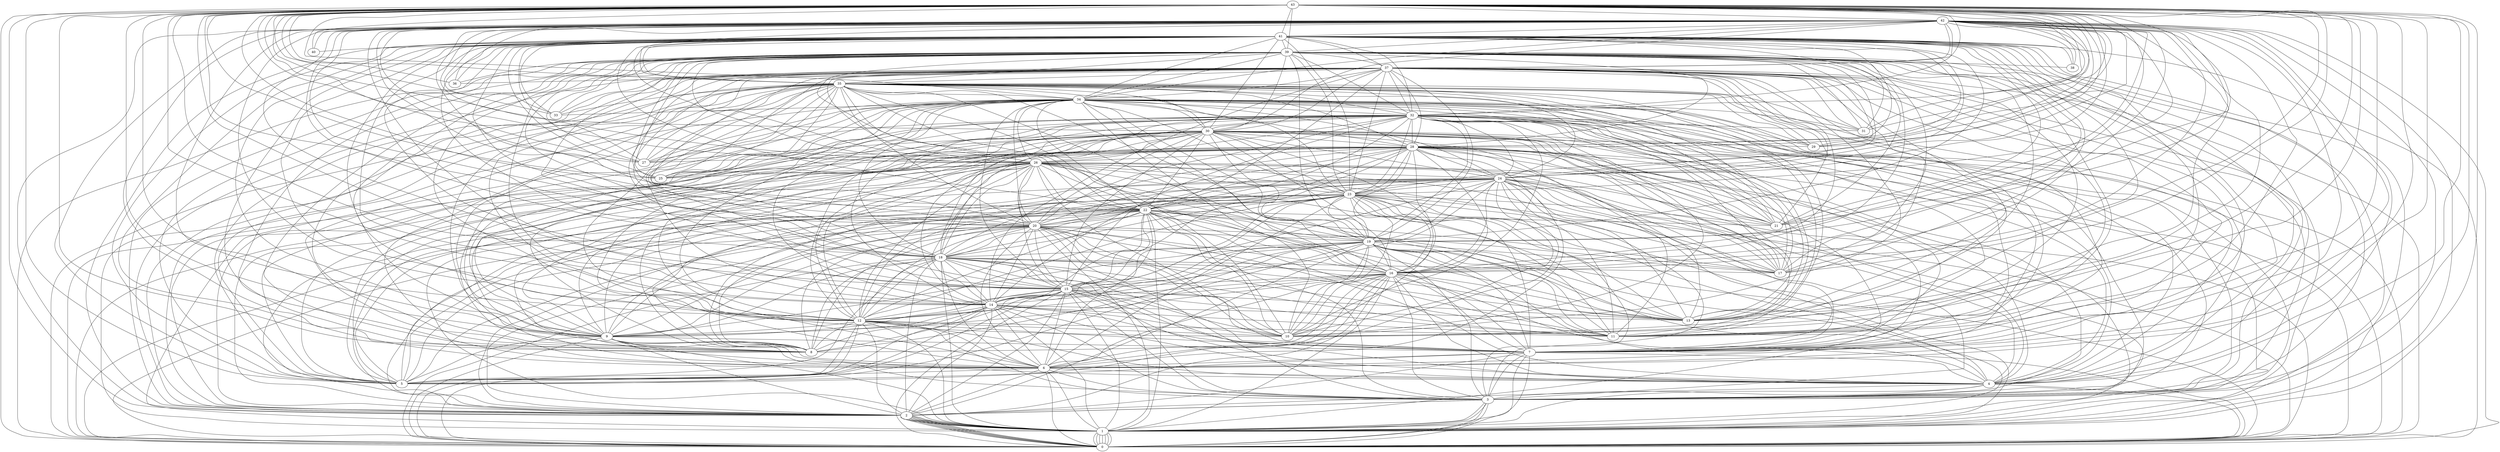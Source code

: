 graph G {
0;
1;
2;
3;
4;
5;
6;
7;
8;
9;
10;
11;
12;
13;
14;
15;
16;
17;
18;
19;
20;
21;
22;
23;
24;
25;
26;
27;
28;
29;
30;
31;
32;
33;
34;
35;
36;
37;
38;
39;
40;
41;
42;
43;
43--0 ;
43--1 ;
43--2 ;
43--3 ;
43--4 ;
43--5 ;
43--6 ;
43--7 ;
43--8 ;
43--9 ;
43--10 ;
43--11 ;
43--12 ;
43--13 ;
43--14 ;
43--15 ;
43--16 ;
43--17 ;
43--18 ;
43--19 ;
43--20 ;
43--21 ;
43--22 ;
43--23 ;
43--24 ;
43--25 ;
43--26 ;
43--27 ;
43--28 ;
43--29 ;
43--30 ;
43--31 ;
43--32 ;
43--33 ;
43--34 ;
43--35 ;
43--36 ;
43--37 ;
43--38 ;
43--39 ;
43--40 ;
43--41 ;
43--42 ;
42--0 ;
42--1 ;
42--2 ;
42--3 ;
42--4 ;
42--5 ;
42--6 ;
42--7 ;
42--8 ;
42--9 ;
42--10 ;
42--11 ;
42--12 ;
42--13 ;
42--14 ;
42--15 ;
42--16 ;
42--17 ;
42--18 ;
42--19 ;
42--20 ;
42--21 ;
42--22 ;
42--23 ;
42--24 ;
42--25 ;
42--26 ;
42--27 ;
42--28 ;
42--29 ;
42--30 ;
42--31 ;
42--32 ;
42--33 ;
42--34 ;
42--35 ;
42--36 ;
42--37 ;
42--38 ;
42--39 ;
42--40 ;
42--41 ;
41--0 ;
41--1 ;
41--2 ;
41--3 ;
41--4 ;
41--5 ;
41--6 ;
41--7 ;
41--8 ;
41--9 ;
41--10 ;
41--11 ;
41--12 ;
41--13 ;
41--14 ;
41--15 ;
41--16 ;
41--17 ;
41--18 ;
41--19 ;
41--20 ;
41--21 ;
41--22 ;
41--23 ;
41--24 ;
41--25 ;
41--26 ;
41--27 ;
41--28 ;
41--29 ;
41--30 ;
41--31 ;
41--32 ;
41--33 ;
41--34 ;
41--35 ;
41--36 ;
41--37 ;
41--38 ;
41--39 ;
41--40 ;
39--0 ;
39--1 ;
39--2 ;
39--3 ;
39--4 ;
39--5 ;
39--6 ;
39--7 ;
39--8 ;
39--9 ;
39--10 ;
39--11 ;
39--12 ;
39--13 ;
39--14 ;
39--15 ;
39--16 ;
39--17 ;
39--18 ;
39--19 ;
39--20 ;
39--21 ;
39--22 ;
39--23 ;
39--24 ;
39--25 ;
39--26 ;
39--27 ;
39--28 ;
39--29 ;
39--30 ;
39--31 ;
39--32 ;
39--33 ;
39--34 ;
39--35 ;
39--36 ;
39--37 ;
39--38 ;
37--0 ;
37--1 ;
37--2 ;
37--3 ;
37--4 ;
37--5 ;
37--6 ;
37--7 ;
37--8 ;
37--9 ;
37--10 ;
37--11 ;
37--12 ;
37--13 ;
37--14 ;
37--15 ;
37--16 ;
37--17 ;
37--18 ;
37--19 ;
37--20 ;
37--21 ;
37--22 ;
37--23 ;
37--24 ;
37--25 ;
37--26 ;
37--27 ;
37--28 ;
37--29 ;
37--30 ;
37--31 ;
37--32 ;
37--33 ;
37--34 ;
37--35 ;
37--36 ;
35--0 ;
35--1 ;
35--2 ;
35--3 ;
35--4 ;
35--5 ;
35--6 ;
35--7 ;
35--8 ;
35--9 ;
35--10 ;
35--11 ;
35--12 ;
35--13 ;
35--14 ;
35--15 ;
35--16 ;
35--17 ;
35--18 ;
35--19 ;
35--20 ;
35--21 ;
35--22 ;
35--23 ;
35--24 ;
35--25 ;
35--26 ;
35--27 ;
35--28 ;
35--29 ;
35--30 ;
35--31 ;
35--32 ;
35--33 ;
35--34 ;
34--0 ;
34--1 ;
34--2 ;
34--3 ;
34--4 ;
34--5 ;
34--6 ;
34--7 ;
34--8 ;
34--9 ;
34--10 ;
34--11 ;
34--12 ;
34--13 ;
34--14 ;
34--15 ;
34--16 ;
34--17 ;
34--18 ;
34--19 ;
34--20 ;
34--21 ;
34--22 ;
34--23 ;
34--24 ;
34--25 ;
34--26 ;
34--27 ;
34--28 ;
34--29 ;
34--30 ;
34--31 ;
34--32 ;
34--33 ;
32--0 ;
32--1 ;
32--2 ;
32--3 ;
32--4 ;
32--5 ;
32--6 ;
32--7 ;
32--8 ;
32--9 ;
32--10 ;
32--11 ;
32--12 ;
32--13 ;
32--14 ;
32--15 ;
32--16 ;
32--17 ;
32--18 ;
32--19 ;
32--20 ;
32--21 ;
32--22 ;
32--23 ;
32--24 ;
32--25 ;
32--26 ;
32--27 ;
32--28 ;
32--29 ;
32--30 ;
32--31 ;
30--0 ;
30--1 ;
30--2 ;
30--3 ;
30--4 ;
30--5 ;
30--6 ;
30--7 ;
30--8 ;
30--9 ;
30--10 ;
30--11 ;
30--12 ;
30--13 ;
30--14 ;
30--15 ;
30--16 ;
30--17 ;
30--18 ;
30--19 ;
30--20 ;
30--21 ;
30--22 ;
30--23 ;
30--24 ;
30--25 ;
30--26 ;
30--27 ;
30--28 ;
30--29 ;
28--0 ;
28--1 ;
28--2 ;
28--3 ;
28--4 ;
28--5 ;
28--6 ;
28--7 ;
28--8 ;
28--9 ;
28--10 ;
28--11 ;
28--12 ;
28--13 ;
28--14 ;
28--15 ;
28--16 ;
28--17 ;
28--18 ;
28--19 ;
28--20 ;
28--21 ;
28--22 ;
28--23 ;
28--24 ;
28--25 ;
28--26 ;
28--27 ;
26--0 ;
26--1 ;
26--2 ;
26--3 ;
26--4 ;
26--5 ;
26--6 ;
26--7 ;
26--8 ;
26--9 ;
26--10 ;
26--11 ;
26--12 ;
26--13 ;
26--14 ;
26--15 ;
26--16 ;
26--17 ;
26--18 ;
26--19 ;
26--20 ;
26--21 ;
26--22 ;
26--23 ;
26--24 ;
26--25 ;
24--0 ;
24--1 ;
24--2 ;
24--3 ;
24--4 ;
24--5 ;
24--6 ;
24--7 ;
24--8 ;
24--9 ;
24--10 ;
24--11 ;
24--12 ;
24--13 ;
24--14 ;
24--15 ;
24--16 ;
24--17 ;
24--18 ;
24--19 ;
24--20 ;
24--21 ;
24--22 ;
24--23 ;
23--0 ;
23--1 ;
23--2 ;
23--3 ;
23--4 ;
23--5 ;
23--6 ;
23--7 ;
23--8 ;
23--9 ;
23--10 ;
23--11 ;
23--12 ;
23--13 ;
23--14 ;
23--15 ;
23--16 ;
23--17 ;
23--18 ;
23--19 ;
23--20 ;
23--21 ;
23--22 ;
22--0 ;
22--1 ;
22--2 ;
22--3 ;
22--4 ;
22--5 ;
22--6 ;
22--7 ;
22--8 ;
22--9 ;
22--10 ;
22--11 ;
22--12 ;
22--13 ;
22--14 ;
22--15 ;
22--16 ;
22--17 ;
22--18 ;
22--19 ;
22--20 ;
22--21 ;
20--0 ;
20--1 ;
20--2 ;
20--3 ;
20--4 ;
20--5 ;
20--6 ;
20--7 ;
20--8 ;
20--9 ;
20--10 ;
20--11 ;
20--12 ;
20--13 ;
20--14 ;
20--15 ;
20--16 ;
20--17 ;
20--18 ;
20--19 ;
19--0 ;
19--1 ;
19--2 ;
19--3 ;
19--4 ;
19--5 ;
19--6 ;
19--7 ;
19--8 ;
19--9 ;
19--10 ;
19--11 ;
19--12 ;
19--13 ;
19--14 ;
19--15 ;
19--16 ;
19--17 ;
19--18 ;
18--0 ;
18--1 ;
18--2 ;
18--3 ;
18--4 ;
18--5 ;
18--6 ;
18--7 ;
18--8 ;
18--9 ;
18--10 ;
18--11 ;
18--12 ;
18--13 ;
18--14 ;
18--15 ;
18--16 ;
18--17 ;
16--0 ;
16--1 ;
16--2 ;
16--3 ;
16--4 ;
16--5 ;
16--6 ;
16--7 ;
16--8 ;
16--9 ;
16--10 ;
16--11 ;
16--12 ;
16--13 ;
16--14 ;
16--15 ;
15--0 ;
15--1 ;
15--2 ;
15--3 ;
15--4 ;
15--5 ;
15--6 ;
15--7 ;
15--8 ;
15--9 ;
15--10 ;
15--11 ;
15--12 ;
15--13 ;
15--14 ;
14--0 ;
14--1 ;
14--2 ;
14--3 ;
14--4 ;
14--5 ;
14--6 ;
14--7 ;
14--8 ;
14--9 ;
14--10 ;
14--11 ;
14--12 ;
14--13 ;
12--0 ;
12--1 ;
12--2 ;
12--3 ;
12--4 ;
12--5 ;
12--6 ;
12--7 ;
12--8 ;
12--9 ;
12--10 ;
12--11 ;
9--0 ;
9--1 ;
9--2 ;
9--3 ;
9--4 ;
9--5 ;
9--6 ;
9--7 ;
9--8 ;
7--0 ;
7--1 ;
7--2 ;
7--3 ;
7--4 ;
7--5 ;
7--6 ;
6--0 ;
6--1 ;
6--2 ;
6--3 ;
6--4 ;
6--5 ;
4--0 ;
4--1 ;
4--2 ;
4--3 ;
3--0 ;
3--1 ;
3--2 ;
3--0 ;
3--1 ;
3--2 ;
2--0 ;
2--1 ;
2--0 ;
2--1 ;
2--0 ;
2--1 ;
2--0 ;
2--1 ;
2--0 ;
2--1 ;
2--0 ;
2--1 ;
1--0 ;
1--0 ;
1--0 ;
1--0 ;
1--0 ;
1--0 ;
1--0 ;
}

